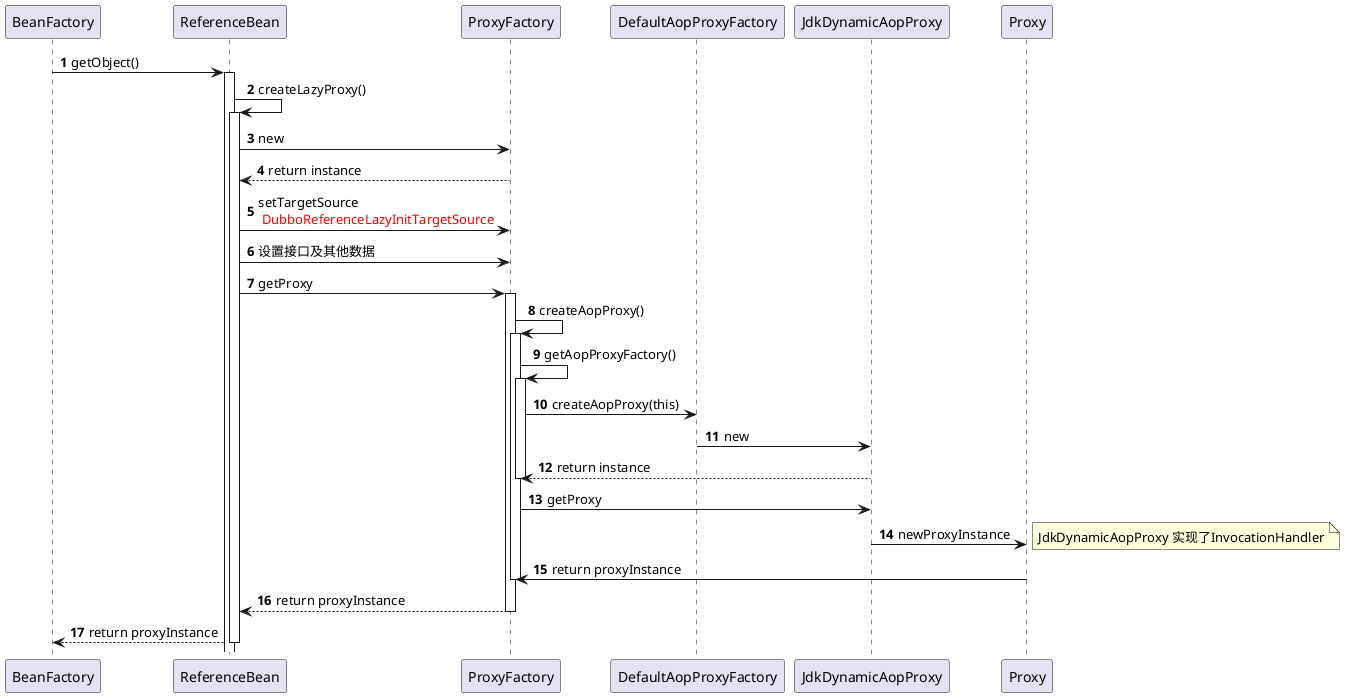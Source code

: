 @startuml
'https://plantuml.com/sequence-diagram

autonumber

BeanFactory -> ReferenceBean ++ : getObject()

ReferenceBean -> ReferenceBean ++ : createLazyProxy()
    ReferenceBean -> ProxyFactory: new
    ProxyFactory --> ReferenceBean: return instance
    ReferenceBean -> ProxyFactory : setTargetSource \n <color:red>DubboReferenceLazyInitTargetSource
    ReferenceBean -> ProxyFactory : 设置接口及其他数据
        ReferenceBean -> ProxyFactory ++ : getProxy
            ProxyFactory -> ProxyFactory ++ : createAopProxy()
                ProxyFactory -> ProxyFactory ++ : getAopProxyFactory()
                    ProxyFactory -> DefaultAopProxyFactory : createAopProxy(this)
                    DefaultAopProxyFactory -> JdkDynamicAopProxy : new
                    JdkDynamicAopProxy --> ProxyFactory  : return instance
                    deactivate

                ProxyFactory -> JdkDynamicAopProxy : getProxy
                JdkDynamicAopProxy -> Proxy : newProxyInstance
                note right
                JdkDynamicAopProxy 实现了InvocationHandler
                end note

            Proxy -> ProxyFactory : return proxyInstance
            deactivate
        ProxyFactory --> ReferenceBean : return proxyInstance
        deactivate
ReferenceBean --> BeanFactory : return proxyInstance
deactivate



@enduml